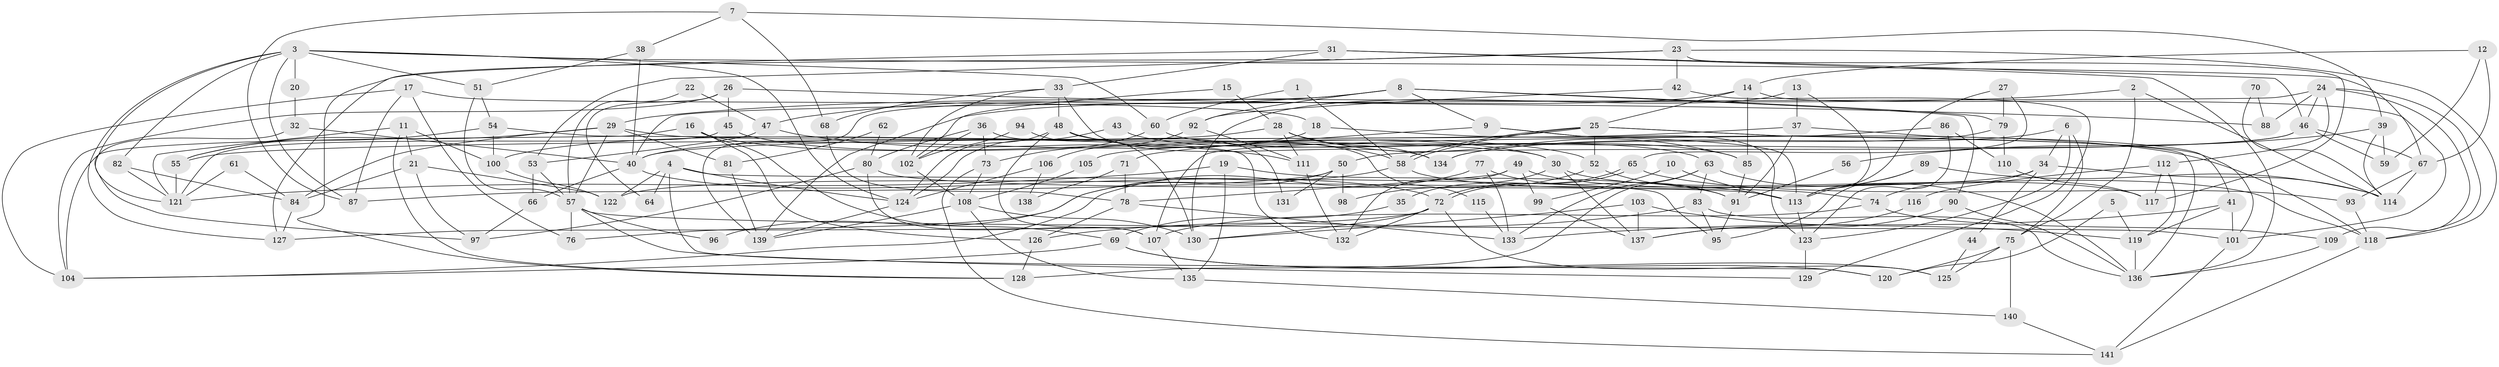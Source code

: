 // coarse degree distribution, {6: 0.17777777777777778, 9: 0.13333333333333333, 8: 0.08888888888888889, 11: 0.044444444444444446, 5: 0.2, 13: 0.044444444444444446, 7: 0.044444444444444446, 12: 0.044444444444444446, 10: 0.044444444444444446, 1: 0.022222222222222223, 2: 0.022222222222222223, 4: 0.044444444444444446, 3: 0.08888888888888889}
// Generated by graph-tools (version 1.1) at 2025/51/03/04/25 22:51:20]
// undirected, 141 vertices, 282 edges
graph export_dot {
  node [color=gray90,style=filled];
  1;
  2;
  3;
  4;
  5;
  6;
  7;
  8;
  9;
  10;
  11;
  12;
  13;
  14;
  15;
  16;
  17;
  18;
  19;
  20;
  21;
  22;
  23;
  24;
  25;
  26;
  27;
  28;
  29;
  30;
  31;
  32;
  33;
  34;
  35;
  36;
  37;
  38;
  39;
  40;
  41;
  42;
  43;
  44;
  45;
  46;
  47;
  48;
  49;
  50;
  51;
  52;
  53;
  54;
  55;
  56;
  57;
  58;
  59;
  60;
  61;
  62;
  63;
  64;
  65;
  66;
  67;
  68;
  69;
  70;
  71;
  72;
  73;
  74;
  75;
  76;
  77;
  78;
  79;
  80;
  81;
  82;
  83;
  84;
  85;
  86;
  87;
  88;
  89;
  90;
  91;
  92;
  93;
  94;
  95;
  96;
  97;
  98;
  99;
  100;
  101;
  102;
  103;
  104;
  105;
  106;
  107;
  108;
  109;
  110;
  111;
  112;
  113;
  114;
  115;
  116;
  117;
  118;
  119;
  120;
  121;
  122;
  123;
  124;
  125;
  126;
  127;
  128;
  129;
  130;
  131;
  132;
  133;
  134;
  135;
  136;
  137;
  138;
  139;
  140;
  141;
  1 -- 60;
  1 -- 58;
  2 -- 75;
  2 -- 29;
  2 -- 114;
  3 -- 60;
  3 -- 121;
  3 -- 20;
  3 -- 51;
  3 -- 67;
  3 -- 82;
  3 -- 87;
  3 -- 124;
  3 -- 127;
  4 -- 122;
  4 -- 124;
  4 -- 64;
  4 -- 95;
  4 -- 120;
  5 -- 119;
  5 -- 120;
  6 -- 134;
  6 -- 75;
  6 -- 34;
  6 -- 123;
  7 -- 87;
  7 -- 39;
  7 -- 38;
  7 -- 68;
  8 -- 92;
  8 -- 9;
  8 -- 47;
  8 -- 79;
  8 -- 90;
  8 -- 139;
  9 -- 113;
  9 -- 123;
  9 -- 71;
  10 -- 113;
  10 -- 99;
  11 -- 128;
  11 -- 21;
  11 -- 100;
  11 -- 121;
  12 -- 67;
  12 -- 14;
  12 -- 59;
  13 -- 130;
  13 -- 37;
  13 -- 113;
  14 -- 25;
  14 -- 85;
  14 -- 101;
  14 -- 139;
  15 -- 28;
  15 -- 102;
  16 -- 69;
  16 -- 126;
  16 -- 30;
  16 -- 104;
  17 -- 76;
  17 -- 18;
  17 -- 87;
  17 -- 104;
  18 -- 40;
  18 -- 118;
  19 -- 91;
  19 -- 121;
  19 -- 135;
  20 -- 32;
  21 -- 122;
  21 -- 84;
  21 -- 97;
  22 -- 47;
  22 -- 57;
  23 -- 117;
  23 -- 118;
  23 -- 42;
  23 -- 53;
  23 -- 127;
  24 -- 109;
  24 -- 40;
  24 -- 46;
  24 -- 88;
  24 -- 112;
  24 -- 118;
  25 -- 40;
  25 -- 58;
  25 -- 58;
  25 -- 52;
  25 -- 101;
  25 -- 136;
  26 -- 104;
  26 -- 45;
  26 -- 64;
  26 -- 88;
  27 -- 113;
  27 -- 65;
  27 -- 79;
  28 -- 100;
  28 -- 134;
  28 -- 85;
  28 -- 111;
  29 -- 57;
  29 -- 84;
  29 -- 30;
  29 -- 55;
  29 -- 81;
  30 -- 35;
  30 -- 117;
  30 -- 137;
  31 -- 46;
  31 -- 136;
  31 -- 33;
  31 -- 128;
  32 -- 40;
  32 -- 97;
  33 -- 48;
  33 -- 68;
  33 -- 102;
  33 -- 134;
  34 -- 74;
  34 -- 44;
  34 -- 114;
  34 -- 122;
  35 -- 69;
  36 -- 80;
  36 -- 102;
  36 -- 73;
  36 -- 131;
  37 -- 41;
  37 -- 55;
  37 -- 91;
  38 -- 51;
  38 -- 40;
  39 -- 114;
  39 -- 59;
  39 -- 56;
  40 -- 72;
  40 -- 66;
  41 -- 101;
  41 -- 133;
  41 -- 119;
  42 -- 129;
  42 -- 92;
  43 -- 124;
  43 -- 63;
  44 -- 125;
  45 -- 52;
  45 -- 121;
  46 -- 67;
  46 -- 50;
  46 -- 59;
  46 -- 105;
  47 -- 111;
  47 -- 53;
  48 -- 107;
  48 -- 124;
  48 -- 58;
  48 -- 115;
  49 -- 78;
  49 -- 118;
  49 -- 99;
  49 -- 132;
  50 -- 87;
  50 -- 96;
  50 -- 98;
  50 -- 131;
  51 -- 57;
  51 -- 54;
  52 -- 113;
  52 -- 98;
  53 -- 57;
  53 -- 66;
  54 -- 132;
  54 -- 55;
  54 -- 100;
  55 -- 121;
  56 -- 91;
  57 -- 101;
  57 -- 76;
  57 -- 96;
  57 -- 129;
  58 -- 74;
  58 -- 76;
  60 -- 73;
  60 -- 85;
  61 -- 84;
  61 -- 121;
  62 -- 80;
  62 -- 81;
  63 -- 128;
  63 -- 83;
  63 -- 133;
  63 -- 136;
  65 -- 93;
  65 -- 72;
  65 -- 72;
  66 -- 97;
  67 -- 114;
  67 -- 93;
  68 -- 78;
  69 -- 104;
  69 -- 120;
  69 -- 125;
  70 -- 88;
  70 -- 114;
  71 -- 78;
  71 -- 138;
  72 -- 127;
  72 -- 125;
  72 -- 130;
  72 -- 132;
  73 -- 108;
  73 -- 141;
  74 -- 107;
  74 -- 109;
  75 -- 125;
  75 -- 140;
  75 -- 120;
  77 -- 91;
  77 -- 104;
  77 -- 133;
  78 -- 133;
  78 -- 126;
  79 -- 110;
  79 -- 134;
  80 -- 107;
  80 -- 97;
  80 -- 113;
  81 -- 139;
  82 -- 121;
  82 -- 84;
  83 -- 136;
  83 -- 95;
  83 -- 126;
  84 -- 127;
  85 -- 91;
  86 -- 123;
  86 -- 110;
  86 -- 107;
  89 -- 114;
  89 -- 113;
  89 -- 95;
  90 -- 136;
  90 -- 137;
  91 -- 95;
  92 -- 111;
  92 -- 106;
  93 -- 118;
  94 -- 130;
  94 -- 102;
  99 -- 137;
  100 -- 122;
  101 -- 141;
  102 -- 108;
  103 -- 119;
  103 -- 137;
  103 -- 130;
  105 -- 108;
  106 -- 124;
  106 -- 138;
  107 -- 135;
  108 -- 139;
  108 -- 130;
  108 -- 135;
  109 -- 136;
  110 -- 117;
  111 -- 132;
  112 -- 119;
  112 -- 116;
  112 -- 117;
  113 -- 123;
  115 -- 133;
  116 -- 137;
  118 -- 141;
  119 -- 136;
  123 -- 129;
  124 -- 139;
  126 -- 128;
  135 -- 140;
  140 -- 141;
}
